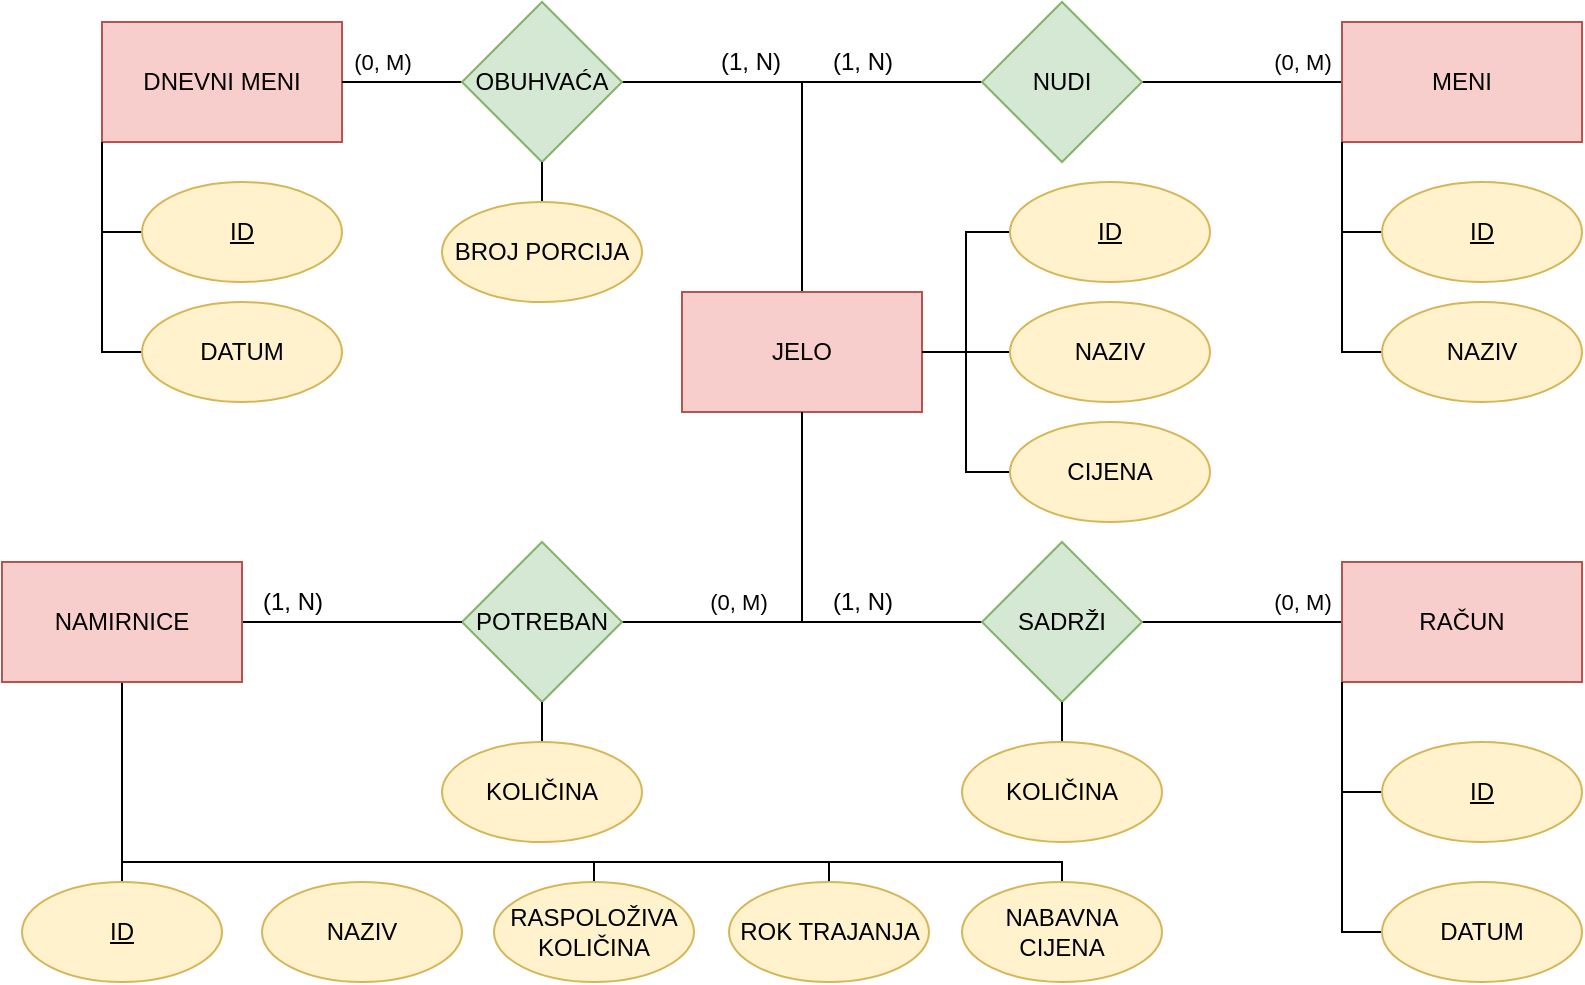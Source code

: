 <mxfile version="14.6.0" type="github">
  <diagram id="ejSZcvtuVqfyeHx35FeS" name="Page-1">
    <mxGraphModel dx="1038" dy="580" grid="1" gridSize="10" guides="1" tooltips="1" connect="1" arrows="1" fold="1" page="1" pageScale="1" pageWidth="827" pageHeight="1169" math="0" shadow="0">
      <root>
        <mxCell id="0" />
        <mxCell id="1" parent="0" />
        <mxCell id="Q13Ao0YOsxvSURNoIn69-1" value="DNEVNI MENI" style="rounded=0;whiteSpace=wrap;html=1;fillColor=#f8cecc;strokeColor=#b85450;" parent="1" vertex="1">
          <mxGeometry x="76" y="200" width="120" height="60" as="geometry" />
        </mxCell>
        <mxCell id="Q13Ao0YOsxvSURNoIn69-6" style="edgeStyle=orthogonalEdgeStyle;rounded=0;orthogonalLoop=1;jettySize=auto;html=1;entryX=1;entryY=0.5;entryDx=0;entryDy=0;endArrow=none;endFill=0;verticalAlign=bottom;" parent="1" source="Q13Ao0YOsxvSURNoIn69-2" target="Q13Ao0YOsxvSURNoIn69-1" edge="1">
          <mxGeometry relative="1" as="geometry" />
        </mxCell>
        <mxCell id="Q13Ao0YOsxvSURNoIn69-7" style="edgeStyle=orthogonalEdgeStyle;rounded=0;orthogonalLoop=1;jettySize=auto;html=1;entryX=0.5;entryY=0;entryDx=0;entryDy=0;endArrow=none;endFill=0;" parent="1" source="Q13Ao0YOsxvSURNoIn69-2" target="Q13Ao0YOsxvSURNoIn69-3" edge="1">
          <mxGeometry relative="1" as="geometry" />
        </mxCell>
        <mxCell id="Q13Ao0YOsxvSURNoIn69-2" value="OBUHVAĆA" style="rhombus;whiteSpace=wrap;html=1;fillColor=#d5e8d4;strokeColor=#82b366;" parent="1" vertex="1">
          <mxGeometry x="256" y="190" width="80" height="80" as="geometry" />
        </mxCell>
        <mxCell id="Q13Ao0YOsxvSURNoIn69-3" value="JELO" style="rounded=0;whiteSpace=wrap;html=1;fillColor=#f8cecc;strokeColor=#b85450;" parent="1" vertex="1">
          <mxGeometry x="366" y="335" width="120" height="60" as="geometry" />
        </mxCell>
        <mxCell id="Q13Ao0YOsxvSURNoIn69-9" style="edgeStyle=orthogonalEdgeStyle;rounded=0;orthogonalLoop=1;jettySize=auto;html=1;endArrow=none;endFill=0;" parent="1" source="Q13Ao0YOsxvSURNoIn69-4" edge="1">
          <mxGeometry relative="1" as="geometry">
            <mxPoint x="386" y="230" as="targetPoint" />
          </mxGeometry>
        </mxCell>
        <mxCell id="Q13Ao0YOsxvSURNoIn69-10" style="edgeStyle=orthogonalEdgeStyle;rounded=0;orthogonalLoop=1;jettySize=auto;html=1;entryX=0;entryY=0.5;entryDx=0;entryDy=0;endArrow=none;endFill=0;" parent="1" source="Q13Ao0YOsxvSURNoIn69-4" target="Q13Ao0YOsxvSURNoIn69-5" edge="1">
          <mxGeometry relative="1" as="geometry" />
        </mxCell>
        <mxCell id="Q13Ao0YOsxvSURNoIn69-4" value="NUDI" style="rhombus;whiteSpace=wrap;html=1;fillColor=#d5e8d4;strokeColor=#82b366;" parent="1" vertex="1">
          <mxGeometry x="516" y="190" width="80" height="80" as="geometry" />
        </mxCell>
        <mxCell id="Q13Ao0YOsxvSURNoIn69-5" value="MENI" style="rounded=0;whiteSpace=wrap;html=1;fillColor=#f8cecc;strokeColor=#b85450;" parent="1" vertex="1">
          <mxGeometry x="696" y="200" width="120" height="60" as="geometry" />
        </mxCell>
        <mxCell id="Q13Ao0YOsxvSURNoIn69-14" style="edgeStyle=orthogonalEdgeStyle;rounded=0;orthogonalLoop=1;jettySize=auto;html=1;endArrow=none;endFill=0;" parent="1" source="Q13Ao0YOsxvSURNoIn69-11" edge="1">
          <mxGeometry relative="1" as="geometry">
            <mxPoint x="421" y="500" as="targetPoint" />
          </mxGeometry>
        </mxCell>
        <mxCell id="Q13Ao0YOsxvSURNoIn69-16" style="edgeStyle=orthogonalEdgeStyle;rounded=0;orthogonalLoop=1;jettySize=auto;html=1;entryX=0;entryY=0.5;entryDx=0;entryDy=0;endArrow=none;endFill=0;" parent="1" source="Q13Ao0YOsxvSURNoIn69-11" target="Q13Ao0YOsxvSURNoIn69-15" edge="1">
          <mxGeometry relative="1" as="geometry">
            <mxPoint x="741" y="540" as="targetPoint" />
          </mxGeometry>
        </mxCell>
        <mxCell id="Q13Ao0YOsxvSURNoIn69-11" value="SADRŽI" style="rhombus;whiteSpace=wrap;html=1;fillColor=#d5e8d4;strokeColor=#82b366;" parent="1" vertex="1">
          <mxGeometry x="516" y="460" width="80" height="80" as="geometry" />
        </mxCell>
        <mxCell id="Q13Ao0YOsxvSURNoIn69-13" style="edgeStyle=orthogonalEdgeStyle;rounded=0;orthogonalLoop=1;jettySize=auto;html=1;entryX=0.5;entryY=1;entryDx=0;entryDy=0;endArrow=none;endFill=0;" parent="1" source="Q13Ao0YOsxvSURNoIn69-12" target="Q13Ao0YOsxvSURNoIn69-3" edge="1">
          <mxGeometry relative="1" as="geometry" />
        </mxCell>
        <mxCell id="Q13Ao0YOsxvSURNoIn69-12" value="POTREBAN" style="rhombus;whiteSpace=wrap;html=1;fillColor=#d5e8d4;strokeColor=#82b366;" parent="1" vertex="1">
          <mxGeometry x="256" y="460" width="80" height="80" as="geometry" />
        </mxCell>
        <mxCell id="Q13Ao0YOsxvSURNoIn69-15" value="RAČUN" style="rounded=0;whiteSpace=wrap;html=1;fillColor=#f8cecc;strokeColor=#b85450;" parent="1" vertex="1">
          <mxGeometry x="696" y="470" width="120" height="60" as="geometry" />
        </mxCell>
        <mxCell id="pyLBIPnGsoj78sALMK7Z-9" value="" style="edgeStyle=orthogonalEdgeStyle;rounded=0;orthogonalLoop=1;jettySize=auto;html=1;endArrow=none;endFill=0;strokeColor=#000000;" edge="1" parent="1" source="Q13Ao0YOsxvSURNoIn69-20" target="YkfG2MHVlwWm6KDU2QvL-10">
          <mxGeometry relative="1" as="geometry" />
        </mxCell>
        <mxCell id="pyLBIPnGsoj78sALMK7Z-10" style="edgeStyle=orthogonalEdgeStyle;rounded=0;orthogonalLoop=1;jettySize=auto;html=1;entryX=0;entryY=0.5;entryDx=0;entryDy=0;endArrow=none;endFill=0;strokeColor=#000000;" edge="1" parent="1" source="Q13Ao0YOsxvSURNoIn69-20" target="Q13Ao0YOsxvSURNoIn69-12">
          <mxGeometry relative="1" as="geometry" />
        </mxCell>
        <mxCell id="Q13Ao0YOsxvSURNoIn69-20" value="NAMIRNICE" style="rounded=0;whiteSpace=wrap;html=1;fillColor=#f8cecc;strokeColor=#b85450;" parent="1" vertex="1">
          <mxGeometry x="26" y="470" width="120" height="60" as="geometry" />
        </mxCell>
        <mxCell id="Q13Ao0YOsxvSURNoIn69-25" value="(1, N)" style="text;html=1;align=center;verticalAlign=middle;resizable=0;points=[];autosize=1;" parent="1" vertex="1">
          <mxGeometry x="375" y="210" width="50" height="20" as="geometry" />
        </mxCell>
        <mxCell id="Q13Ao0YOsxvSURNoIn69-26" value="(1, N)" style="text;html=1;align=center;verticalAlign=middle;resizable=0;points=[];autosize=1;" parent="1" vertex="1">
          <mxGeometry x="431" y="210" width="50" height="20" as="geometry" />
        </mxCell>
        <mxCell id="Q13Ao0YOsxvSURNoIn69-29" value="(1, N)" style="text;html=1;align=center;verticalAlign=middle;resizable=0;points=[];autosize=1;" parent="1" vertex="1">
          <mxGeometry x="431" y="480" width="50" height="20" as="geometry" />
        </mxCell>
        <mxCell id="Q13Ao0YOsxvSURNoIn69-38" value="(1, N)" style="text;html=1;align=center;verticalAlign=middle;resizable=0;points=[];autosize=1;" parent="1" vertex="1">
          <mxGeometry x="146" y="480" width="50" height="20" as="geometry" />
        </mxCell>
        <mxCell id="NR_qz_YGfGqxAHrg79PI-6" value="&lt;span style=&quot;font-size: 11px ; background-color: rgb(255 , 255 , 255)&quot;&gt;(0, M)&lt;/span&gt;" style="text;html=1;align=center;verticalAlign=middle;resizable=0;points=[];autosize=1;" parent="1" vertex="1">
          <mxGeometry x="374" y="480" width="40" height="20" as="geometry" />
        </mxCell>
        <mxCell id="NR_qz_YGfGqxAHrg79PI-7" value="&lt;span style=&quot;font-size: 11px ; background-color: rgb(255 , 255 , 255)&quot;&gt;(0, M)&lt;/span&gt;" style="text;html=1;align=center;verticalAlign=middle;resizable=0;points=[];autosize=1;" parent="1" vertex="1">
          <mxGeometry x="196" y="210" width="40" height="20" as="geometry" />
        </mxCell>
        <mxCell id="NR_qz_YGfGqxAHrg79PI-8" value="&lt;span style=&quot;font-size: 11px ; background-color: rgb(255 , 255 , 255)&quot;&gt;(0, M)&lt;/span&gt;" style="text;html=1;align=center;verticalAlign=middle;resizable=0;points=[];autosize=1;" parent="1" vertex="1">
          <mxGeometry x="656" y="210" width="40" height="20" as="geometry" />
        </mxCell>
        <mxCell id="NR_qz_YGfGqxAHrg79PI-9" value="&lt;span style=&quot;font-size: 11px ; background-color: rgb(255 , 255 , 255)&quot;&gt;(0, M)&lt;/span&gt;" style="text;html=1;align=center;verticalAlign=middle;resizable=0;points=[];autosize=1;" parent="1" vertex="1">
          <mxGeometry x="656" y="480" width="40" height="20" as="geometry" />
        </mxCell>
        <mxCell id="pyLBIPnGsoj78sALMK7Z-4" value="" style="edgeStyle=orthogonalEdgeStyle;rounded=0;orthogonalLoop=1;jettySize=auto;html=1;endArrow=none;endFill=0;strokeColor=#000000;" edge="1" parent="1" source="NR_qz_YGfGqxAHrg79PI-19" target="Q13Ao0YOsxvSURNoIn69-12">
          <mxGeometry relative="1" as="geometry">
            <Array as="points">
              <mxPoint x="290" y="580" />
              <mxPoint x="290" y="580" />
            </Array>
          </mxGeometry>
        </mxCell>
        <mxCell id="NR_qz_YGfGqxAHrg79PI-19" value="&lt;span&gt;KOLIČINA&lt;/span&gt;" style="ellipse;whiteSpace=wrap;html=1;glass=0;fillColor=#fff2cc;strokeColor=#d6b656;" parent="1" vertex="1">
          <mxGeometry x="246" y="560" width="100" height="50" as="geometry" />
        </mxCell>
        <mxCell id="YkfG2MHVlwWm6KDU2QvL-28" style="edgeStyle=orthogonalEdgeStyle;rounded=0;orthogonalLoop=1;jettySize=auto;html=1;endArrow=none;endFill=0;" parent="1" source="NR_qz_YGfGqxAHrg79PI-21" edge="1">
          <mxGeometry relative="1" as="geometry">
            <mxPoint x="315" y="620" as="targetPoint" />
            <Array as="points">
              <mxPoint x="556" y="620" />
            </Array>
          </mxGeometry>
        </mxCell>
        <mxCell id="NR_qz_YGfGqxAHrg79PI-21" value="&lt;span&gt;NABAVNA CIJENA&lt;/span&gt;" style="ellipse;whiteSpace=wrap;html=1;glass=0;fillColor=#fff2cc;strokeColor=#d6b656;" parent="1" vertex="1">
          <mxGeometry x="506" y="630" width="100" height="50" as="geometry" />
        </mxCell>
        <mxCell id="YkfG2MHVlwWm6KDU2QvL-29" style="edgeStyle=orthogonalEdgeStyle;rounded=0;orthogonalLoop=1;jettySize=auto;html=1;endArrow=none;endFill=0;" parent="1" source="NR_qz_YGfGqxAHrg79PI-33" edge="1">
          <mxGeometry relative="1" as="geometry">
            <mxPoint x="325" y="620" as="targetPoint" />
            <Array as="points">
              <mxPoint x="440" y="620" />
            </Array>
          </mxGeometry>
        </mxCell>
        <mxCell id="NR_qz_YGfGqxAHrg79PI-33" value="&lt;span&gt;ROK TRAJANJA&lt;/span&gt;" style="ellipse;whiteSpace=wrap;html=1;glass=0;fillColor=#fff2cc;strokeColor=#d6b656;" parent="1" vertex="1">
          <mxGeometry x="389.5" y="630" width="100" height="50" as="geometry" />
        </mxCell>
        <mxCell id="NR_qz_YGfGqxAHrg79PI-34" value="&lt;span&gt;NAZIV&lt;/span&gt;" style="ellipse;whiteSpace=wrap;html=1;glass=0;fontStyle=0;fillColor=#fff2cc;strokeColor=#d6b656;" parent="1" vertex="1">
          <mxGeometry x="156" y="630" width="100" height="50" as="geometry" />
        </mxCell>
        <mxCell id="YkfG2MHVlwWm6KDU2QvL-27" style="edgeStyle=orthogonalEdgeStyle;rounded=0;orthogonalLoop=1;jettySize=auto;html=1;endArrow=none;endFill=0;" parent="1" source="NR_qz_YGfGqxAHrg79PI-35" edge="1">
          <mxGeometry relative="1" as="geometry">
            <mxPoint x="205" y="620" as="targetPoint" />
            <Array as="points">
              <mxPoint x="322" y="620" />
            </Array>
          </mxGeometry>
        </mxCell>
        <mxCell id="NR_qz_YGfGqxAHrg79PI-35" value="&lt;span&gt;RASPOLOŽIVA KOLIČINA&lt;/span&gt;" style="ellipse;whiteSpace=wrap;html=1;glass=0;fillColor=#fff2cc;strokeColor=#d6b656;" parent="1" vertex="1">
          <mxGeometry x="272" y="630" width="100" height="50" as="geometry" />
        </mxCell>
        <mxCell id="NR_qz_YGfGqxAHrg79PI-64" style="edgeStyle=orthogonalEdgeStyle;rounded=0;orthogonalLoop=1;jettySize=auto;html=1;entryX=0;entryY=1;entryDx=0;entryDy=0;endArrow=none;endFill=0;exitX=0;exitY=0.5;exitDx=0;exitDy=0;" parent="1" source="NR_qz_YGfGqxAHrg79PI-36" target="Q13Ao0YOsxvSURNoIn69-15" edge="1">
          <mxGeometry relative="1" as="geometry" />
        </mxCell>
        <mxCell id="NR_qz_YGfGqxAHrg79PI-36" value="&lt;span&gt;DATUM&lt;/span&gt;" style="ellipse;whiteSpace=wrap;html=1;glass=0;fillColor=#fff2cc;strokeColor=#d6b656;" parent="1" vertex="1">
          <mxGeometry x="716" y="630" width="100" height="50" as="geometry" />
        </mxCell>
        <mxCell id="NR_qz_YGfGqxAHrg79PI-63" style="edgeStyle=orthogonalEdgeStyle;rounded=0;orthogonalLoop=1;jettySize=auto;html=1;entryX=0;entryY=1;entryDx=0;entryDy=0;endArrow=none;endFill=0;exitX=0;exitY=0.5;exitDx=0;exitDy=0;" parent="1" source="NR_qz_YGfGqxAHrg79PI-42" target="Q13Ao0YOsxvSURNoIn69-15" edge="1">
          <mxGeometry relative="1" as="geometry" />
        </mxCell>
        <mxCell id="NR_qz_YGfGqxAHrg79PI-42" value="&lt;span&gt;ID&lt;/span&gt;" style="ellipse;whiteSpace=wrap;html=1;glass=0;fontStyle=4;fillColor=#fff2cc;strokeColor=#d6b656;" parent="1" vertex="1">
          <mxGeometry x="716" y="560" width="100" height="50" as="geometry" />
        </mxCell>
        <mxCell id="NR_qz_YGfGqxAHrg79PI-65" value="" style="edgeStyle=orthogonalEdgeStyle;rounded=0;orthogonalLoop=1;jettySize=auto;html=1;endArrow=none;endFill=0;entryX=0;entryY=1;entryDx=0;entryDy=0;exitX=0;exitY=0.5;exitDx=0;exitDy=0;" parent="1" source="NR_qz_YGfGqxAHrg79PI-49" target="Q13Ao0YOsxvSURNoIn69-1" edge="1">
          <mxGeometry relative="1" as="geometry" />
        </mxCell>
        <mxCell id="NR_qz_YGfGqxAHrg79PI-49" value="ID" style="ellipse;whiteSpace=wrap;html=1;glass=0;fillColor=#fff2cc;strokeColor=#d6b656;fontStyle=4" parent="1" vertex="1">
          <mxGeometry x="96" y="280" width="100" height="50" as="geometry" />
        </mxCell>
        <mxCell id="NR_qz_YGfGqxAHrg79PI-66" value="" style="edgeStyle=orthogonalEdgeStyle;rounded=0;orthogonalLoop=1;jettySize=auto;html=1;endArrow=none;endFill=0;" parent="1" source="NR_qz_YGfGqxAHrg79PI-51" target="Q13Ao0YOsxvSURNoIn69-2" edge="1">
          <mxGeometry relative="1" as="geometry" />
        </mxCell>
        <mxCell id="NR_qz_YGfGqxAHrg79PI-51" value="BROJ PORCIJA" style="ellipse;whiteSpace=wrap;html=1;glass=0;fillColor=#fff2cc;strokeColor=#d6b656;fontStyle=0" parent="1" vertex="1">
          <mxGeometry x="246" y="290" width="100" height="50" as="geometry" />
        </mxCell>
        <mxCell id="YkfG2MHVlwWm6KDU2QvL-23" style="edgeStyle=orthogonalEdgeStyle;rounded=0;orthogonalLoop=1;jettySize=auto;html=1;entryX=1;entryY=0.5;entryDx=0;entryDy=0;endArrow=none;endFill=0;" parent="1" source="NR_qz_YGfGqxAHrg79PI-53" target="Q13Ao0YOsxvSURNoIn69-3" edge="1">
          <mxGeometry relative="1" as="geometry" />
        </mxCell>
        <mxCell id="NR_qz_YGfGqxAHrg79PI-53" value="&lt;span&gt;NAZIV&lt;/span&gt;" style="ellipse;whiteSpace=wrap;html=1;glass=0;fillColor=#fff2cc;strokeColor=#d6b656;fontStyle=0" parent="1" vertex="1">
          <mxGeometry x="530" y="340" width="100" height="50" as="geometry" />
        </mxCell>
        <mxCell id="YkfG2MHVlwWm6KDU2QvL-32" style="edgeStyle=orthogonalEdgeStyle;rounded=0;orthogonalLoop=1;jettySize=auto;html=1;entryX=1;entryY=0.5;entryDx=0;entryDy=0;endArrow=none;endFill=0;" parent="1" source="NR_qz_YGfGqxAHrg79PI-55" target="Q13Ao0YOsxvSURNoIn69-3" edge="1">
          <mxGeometry relative="1" as="geometry" />
        </mxCell>
        <mxCell id="NR_qz_YGfGqxAHrg79PI-55" value="CIJENA" style="ellipse;whiteSpace=wrap;html=1;glass=0;fillColor=#fff2cc;strokeColor=#d6b656;fontStyle=0" parent="1" vertex="1">
          <mxGeometry x="530" y="400" width="100" height="50" as="geometry" />
        </mxCell>
        <mxCell id="NR_qz_YGfGqxAHrg79PI-61" style="edgeStyle=orthogonalEdgeStyle;rounded=0;orthogonalLoop=1;jettySize=auto;html=1;endArrow=none;endFill=0;entryX=0;entryY=1;entryDx=0;entryDy=0;exitX=0;exitY=0.5;exitDx=0;exitDy=0;" parent="1" source="NR_qz_YGfGqxAHrg79PI-56" target="Q13Ao0YOsxvSURNoIn69-5" edge="1">
          <mxGeometry relative="1" as="geometry">
            <mxPoint x="700" y="270" as="targetPoint" />
          </mxGeometry>
        </mxCell>
        <mxCell id="NR_qz_YGfGqxAHrg79PI-56" value="&lt;span&gt;NAZIV&lt;/span&gt;" style="ellipse;whiteSpace=wrap;html=1;glass=0;fillColor=#fff2cc;strokeColor=#d6b656;fontStyle=0" parent="1" vertex="1">
          <mxGeometry x="716" y="340" width="100" height="50" as="geometry" />
        </mxCell>
        <mxCell id="YkfG2MHVlwWm6KDU2QvL-2" style="edgeStyle=orthogonalEdgeStyle;rounded=0;orthogonalLoop=1;jettySize=auto;html=1;exitX=0.5;exitY=0;exitDx=0;exitDy=0;entryX=0.5;entryY=1;entryDx=0;entryDy=0;endArrow=none;endFill=0;" parent="1" source="YkfG2MHVlwWm6KDU2QvL-1" target="Q13Ao0YOsxvSURNoIn69-11" edge="1">
          <mxGeometry relative="1" as="geometry" />
        </mxCell>
        <mxCell id="YkfG2MHVlwWm6KDU2QvL-1" value="KOLIČINA" style="ellipse;whiteSpace=wrap;html=1;glass=0;fillColor=#fff2cc;strokeColor=#d6b656;fontStyle=0" parent="1" vertex="1">
          <mxGeometry x="506" y="560" width="100" height="50" as="geometry" />
        </mxCell>
        <mxCell id="YkfG2MHVlwWm6KDU2QvL-7" style="edgeStyle=orthogonalEdgeStyle;rounded=0;orthogonalLoop=1;jettySize=auto;html=1;endArrow=none;endFill=0;" parent="1" source="YkfG2MHVlwWm6KDU2QvL-5" edge="1">
          <mxGeometry relative="1" as="geometry">
            <mxPoint x="700" y="305" as="targetPoint" />
          </mxGeometry>
        </mxCell>
        <mxCell id="YkfG2MHVlwWm6KDU2QvL-5" value="&lt;span&gt;ID&lt;/span&gt;" style="ellipse;whiteSpace=wrap;html=1;glass=0;fillColor=#fff2cc;strokeColor=#d6b656;fontStyle=4" parent="1" vertex="1">
          <mxGeometry x="716" y="280" width="100" height="50" as="geometry" />
        </mxCell>
        <mxCell id="YkfG2MHVlwWm6KDU2QvL-9" style="edgeStyle=orthogonalEdgeStyle;rounded=0;orthogonalLoop=1;jettySize=auto;html=1;entryX=0;entryY=1;entryDx=0;entryDy=0;endArrow=none;endFill=0;exitX=0;exitY=0.5;exitDx=0;exitDy=0;" parent="1" source="YkfG2MHVlwWm6KDU2QvL-8" target="Q13Ao0YOsxvSURNoIn69-1" edge="1">
          <mxGeometry relative="1" as="geometry" />
        </mxCell>
        <mxCell id="YkfG2MHVlwWm6KDU2QvL-8" value="DATUM" style="ellipse;whiteSpace=wrap;html=1;glass=0;fillColor=#fff2cc;strokeColor=#d6b656;fontStyle=0" parent="1" vertex="1">
          <mxGeometry x="96" y="340" width="100" height="50" as="geometry" />
        </mxCell>
        <mxCell id="YkfG2MHVlwWm6KDU2QvL-26" style="edgeStyle=orthogonalEdgeStyle;rounded=0;orthogonalLoop=1;jettySize=auto;html=1;endArrow=none;endFill=0;" parent="1" source="YkfG2MHVlwWm6KDU2QvL-10" edge="1">
          <mxGeometry relative="1" as="geometry">
            <mxPoint x="205" y="620" as="targetPoint" />
            <Array as="points">
              <mxPoint x="86" y="620" />
            </Array>
          </mxGeometry>
        </mxCell>
        <mxCell id="YkfG2MHVlwWm6KDU2QvL-10" value="&lt;span&gt;ID&lt;/span&gt;" style="ellipse;whiteSpace=wrap;html=1;glass=0;fontStyle=4;fillColor=#fff2cc;strokeColor=#d6b656;" parent="1" vertex="1">
          <mxGeometry x="36" y="630" width="100" height="50" as="geometry" />
        </mxCell>
        <mxCell id="YkfG2MHVlwWm6KDU2QvL-31" style="edgeStyle=orthogonalEdgeStyle;rounded=0;orthogonalLoop=1;jettySize=auto;html=1;entryX=1;entryY=0.5;entryDx=0;entryDy=0;endArrow=none;endFill=0;" parent="1" source="YkfG2MHVlwWm6KDU2QvL-21" target="Q13Ao0YOsxvSURNoIn69-3" edge="1">
          <mxGeometry relative="1" as="geometry" />
        </mxCell>
        <mxCell id="YkfG2MHVlwWm6KDU2QvL-21" value="&lt;span&gt;ID&lt;/span&gt;" style="ellipse;whiteSpace=wrap;html=1;glass=0;fillColor=#fff2cc;strokeColor=#d6b656;fontStyle=4" parent="1" vertex="1">
          <mxGeometry x="530" y="280" width="100" height="50" as="geometry" />
        </mxCell>
      </root>
    </mxGraphModel>
  </diagram>
</mxfile>

